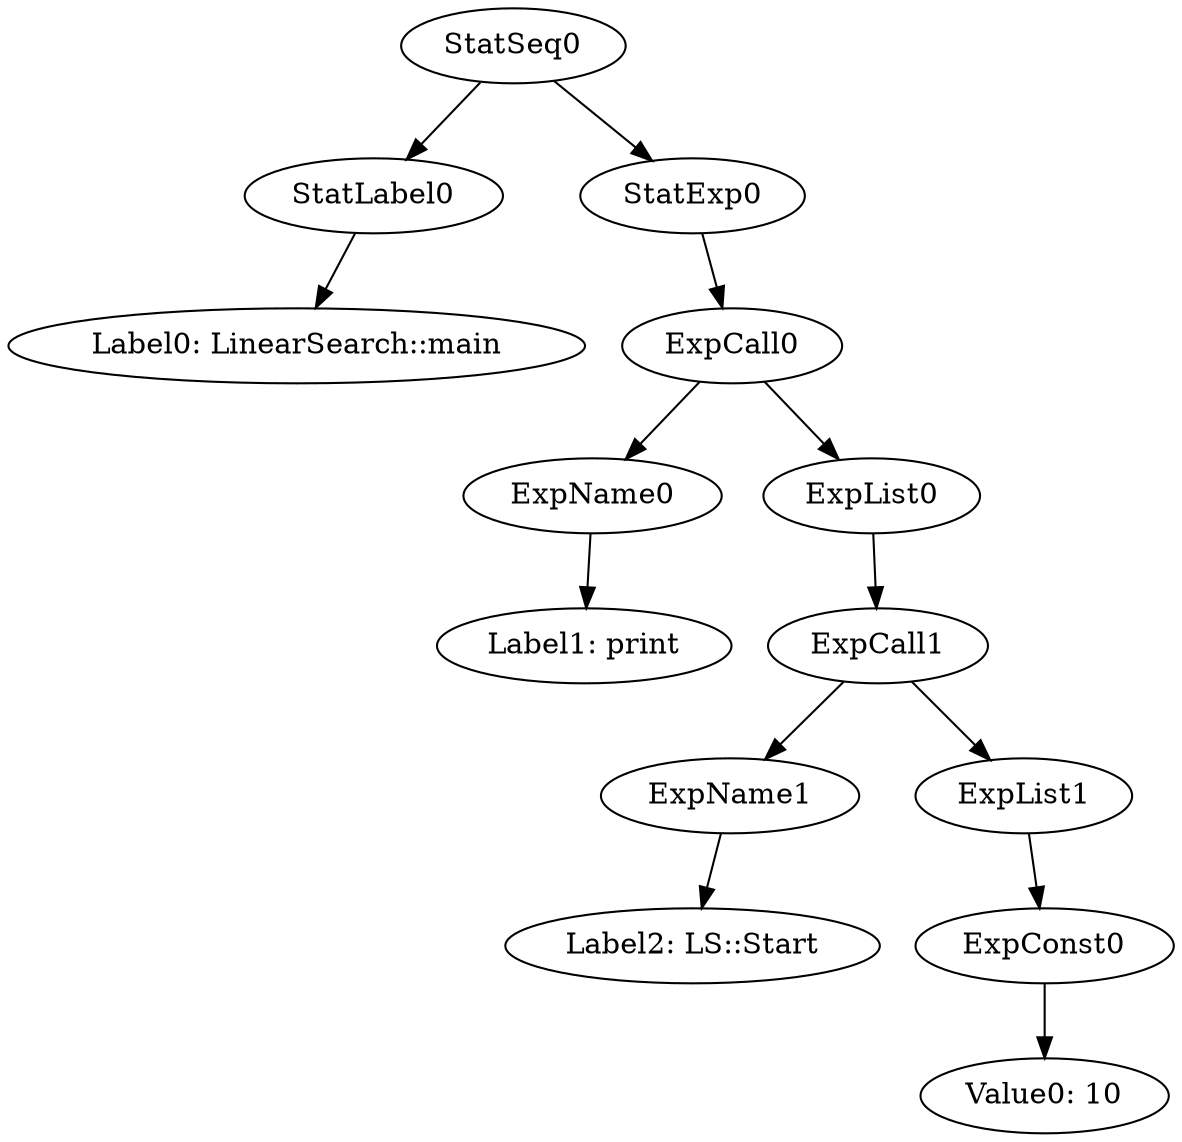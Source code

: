 digraph {
	ordering = out;
	ExpList0 -> ExpCall1;
	ExpList1 -> ExpConst0;
	ExpCall1 -> ExpName1;
	ExpCall1 -> ExpList1;
	ExpName1 -> "Label2: LS::Start";
	StatExp0 -> ExpCall0;
	ExpConst0 -> "Value0: 10";
	StatLabel0 -> "Label0: LinearSearch::main";
	ExpCall0 -> ExpName0;
	ExpCall0 -> ExpList0;
	StatSeq0 -> StatLabel0;
	StatSeq0 -> StatExp0;
	ExpName0 -> "Label1: print";
}

